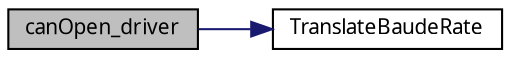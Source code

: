 digraph G
{
  edge [fontname="FreeSans.ttf",fontsize=10,labelfontname="FreeSans.ttf",labelfontsize=10];
  node [fontname="FreeSans.ttf",fontsize=10,shape=record];
  rankdir=LR;
  Node1 [label="canOpen_driver",height=0.2,width=0.4,color="black", fillcolor="grey75", style="filled" fontcolor="black"];
  Node1 -> Node2 [color="midnightblue",fontsize=10,style="solid",fontname="FreeSans.ttf"];
  Node2 [label="TranslateBaudeRate",height=0.2,width=0.4,color="black", fillcolor="white", style="filled",URL="$can__peak__linux_8c.html#6820d7fa32e6e79d432c6003e4c15c32"];
}
